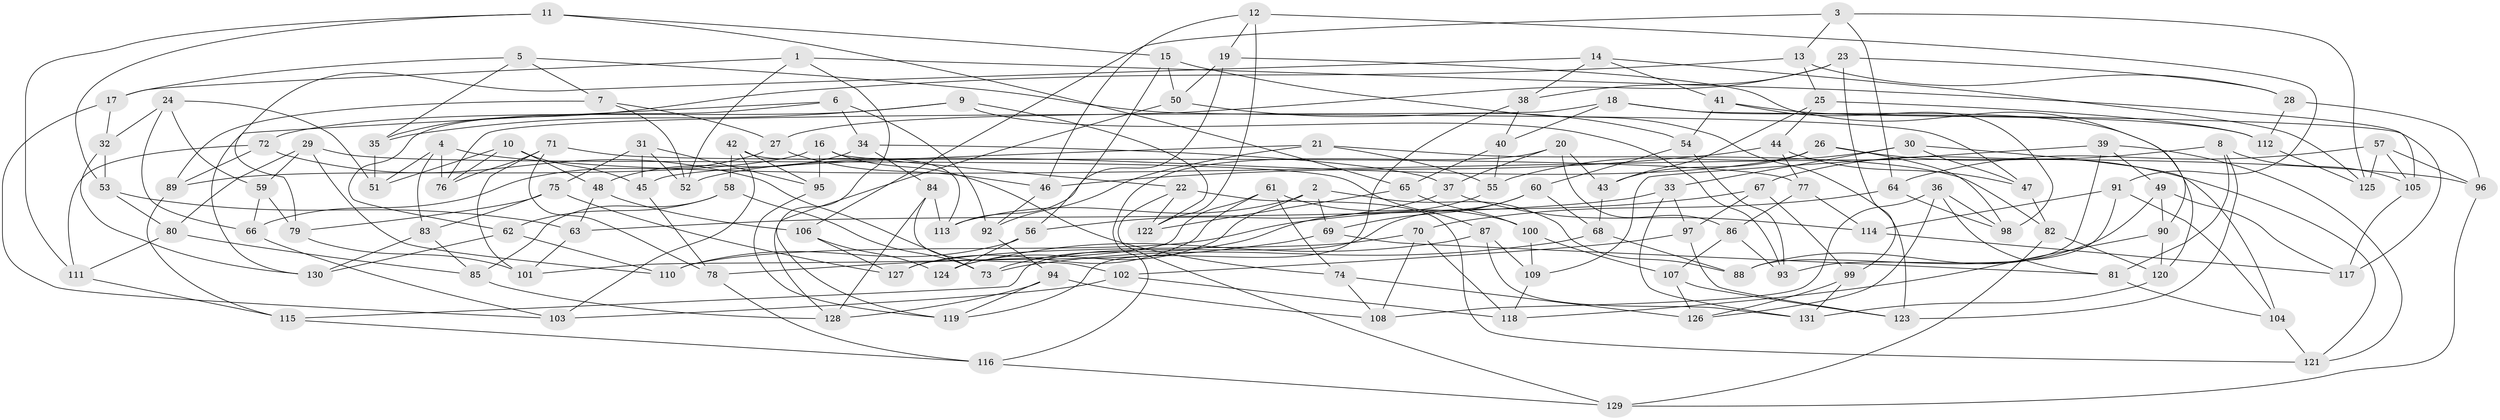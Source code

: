 // coarse degree distribution, {6: 0.6666666666666666, 4: 0.3076923076923077, 3: 0.01282051282051282, 5: 0.01282051282051282}
// Generated by graph-tools (version 1.1) at 2025/24/03/03/25 07:24:30]
// undirected, 131 vertices, 262 edges
graph export_dot {
graph [start="1"]
  node [color=gray90,style=filled];
  1;
  2;
  3;
  4;
  5;
  6;
  7;
  8;
  9;
  10;
  11;
  12;
  13;
  14;
  15;
  16;
  17;
  18;
  19;
  20;
  21;
  22;
  23;
  24;
  25;
  26;
  27;
  28;
  29;
  30;
  31;
  32;
  33;
  34;
  35;
  36;
  37;
  38;
  39;
  40;
  41;
  42;
  43;
  44;
  45;
  46;
  47;
  48;
  49;
  50;
  51;
  52;
  53;
  54;
  55;
  56;
  57;
  58;
  59;
  60;
  61;
  62;
  63;
  64;
  65;
  66;
  67;
  68;
  69;
  70;
  71;
  72;
  73;
  74;
  75;
  76;
  77;
  78;
  79;
  80;
  81;
  82;
  83;
  84;
  85;
  86;
  87;
  88;
  89;
  90;
  91;
  92;
  93;
  94;
  95;
  96;
  97;
  98;
  99;
  100;
  101;
  102;
  103;
  104;
  105;
  106;
  107;
  108;
  109;
  110;
  111;
  112;
  113;
  114;
  115;
  116;
  117;
  118;
  119;
  120;
  121;
  122;
  123;
  124;
  125;
  126;
  127;
  128;
  129;
  130;
  131;
  1 -- 52;
  1 -- 105;
  1 -- 119;
  1 -- 17;
  2 -- 88;
  2 -- 69;
  2 -- 113;
  2 -- 124;
  3 -- 125;
  3 -- 13;
  3 -- 64;
  3 -- 106;
  4 -- 76;
  4 -- 96;
  4 -- 51;
  4 -- 83;
  5 -- 47;
  5 -- 7;
  5 -- 17;
  5 -- 35;
  6 -- 92;
  6 -- 62;
  6 -- 34;
  6 -- 130;
  7 -- 27;
  7 -- 89;
  7 -- 52;
  8 -- 67;
  8 -- 81;
  8 -- 105;
  8 -- 123;
  9 -- 93;
  9 -- 72;
  9 -- 35;
  9 -- 122;
  10 -- 51;
  10 -- 45;
  10 -- 48;
  10 -- 76;
  11 -- 15;
  11 -- 65;
  11 -- 53;
  11 -- 111;
  12 -- 122;
  12 -- 91;
  12 -- 46;
  12 -- 19;
  13 -- 28;
  13 -- 35;
  13 -- 25;
  14 -- 38;
  14 -- 125;
  14 -- 79;
  14 -- 41;
  15 -- 56;
  15 -- 50;
  15 -- 123;
  16 -- 22;
  16 -- 74;
  16 -- 95;
  16 -- 89;
  17 -- 103;
  17 -- 32;
  18 -- 117;
  18 -- 76;
  18 -- 40;
  18 -- 120;
  19 -- 50;
  19 -- 113;
  19 -- 90;
  20 -- 86;
  20 -- 116;
  20 -- 43;
  20 -- 37;
  21 -- 82;
  21 -- 92;
  21 -- 45;
  21 -- 55;
  22 -- 121;
  22 -- 129;
  22 -- 122;
  23 -- 99;
  23 -- 27;
  23 -- 38;
  23 -- 28;
  24 -- 59;
  24 -- 66;
  24 -- 51;
  24 -- 32;
  25 -- 43;
  25 -- 44;
  25 -- 112;
  26 -- 98;
  26 -- 121;
  26 -- 52;
  26 -- 43;
  27 -- 46;
  27 -- 66;
  28 -- 112;
  28 -- 96;
  29 -- 59;
  29 -- 87;
  29 -- 110;
  29 -- 80;
  30 -- 33;
  30 -- 47;
  30 -- 55;
  30 -- 104;
  31 -- 45;
  31 -- 95;
  31 -- 52;
  31 -- 75;
  32 -- 53;
  32 -- 130;
  33 -- 63;
  33 -- 131;
  33 -- 97;
  34 -- 37;
  34 -- 84;
  34 -- 48;
  35 -- 51;
  36 -- 81;
  36 -- 126;
  36 -- 108;
  36 -- 98;
  37 -- 114;
  37 -- 56;
  38 -- 40;
  38 -- 119;
  39 -- 49;
  39 -- 88;
  39 -- 121;
  39 -- 109;
  40 -- 65;
  40 -- 55;
  41 -- 98;
  41 -- 112;
  41 -- 54;
  42 -- 58;
  42 -- 95;
  42 -- 113;
  42 -- 103;
  43 -- 68;
  44 -- 47;
  44 -- 77;
  44 -- 46;
  45 -- 78;
  46 -- 92;
  47 -- 82;
  48 -- 106;
  48 -- 63;
  49 -- 117;
  49 -- 90;
  49 -- 88;
  50 -- 54;
  50 -- 128;
  53 -- 63;
  53 -- 80;
  54 -- 60;
  54 -- 93;
  55 -- 73;
  56 -- 110;
  56 -- 124;
  57 -- 125;
  57 -- 96;
  57 -- 105;
  57 -- 64;
  58 -- 73;
  58 -- 62;
  58 -- 85;
  59 -- 79;
  59 -- 66;
  60 -- 115;
  60 -- 68;
  60 -- 69;
  61 -- 127;
  61 -- 74;
  61 -- 101;
  61 -- 100;
  62 -- 130;
  62 -- 110;
  63 -- 101;
  64 -- 98;
  64 -- 70;
  65 -- 122;
  65 -- 100;
  66 -- 103;
  67 -- 110;
  67 -- 99;
  67 -- 97;
  68 -- 88;
  68 -- 73;
  69 -- 81;
  69 -- 78;
  70 -- 118;
  70 -- 108;
  70 -- 127;
  71 -- 76;
  71 -- 101;
  71 -- 77;
  71 -- 78;
  72 -- 73;
  72 -- 111;
  72 -- 89;
  74 -- 126;
  74 -- 108;
  75 -- 79;
  75 -- 127;
  75 -- 83;
  77 -- 86;
  77 -- 114;
  78 -- 116;
  79 -- 101;
  80 -- 111;
  80 -- 85;
  81 -- 104;
  82 -- 120;
  82 -- 129;
  83 -- 130;
  83 -- 85;
  84 -- 113;
  84 -- 128;
  84 -- 102;
  85 -- 128;
  86 -- 107;
  86 -- 93;
  87 -- 124;
  87 -- 131;
  87 -- 109;
  89 -- 115;
  90 -- 118;
  90 -- 120;
  91 -- 104;
  91 -- 93;
  91 -- 114;
  92 -- 94;
  94 -- 108;
  94 -- 128;
  94 -- 119;
  95 -- 119;
  96 -- 129;
  97 -- 123;
  97 -- 102;
  99 -- 126;
  99 -- 131;
  100 -- 109;
  100 -- 107;
  102 -- 103;
  102 -- 118;
  104 -- 121;
  105 -- 117;
  106 -- 124;
  106 -- 127;
  107 -- 123;
  107 -- 126;
  109 -- 118;
  111 -- 115;
  112 -- 125;
  114 -- 117;
  115 -- 116;
  116 -- 129;
  120 -- 131;
}
